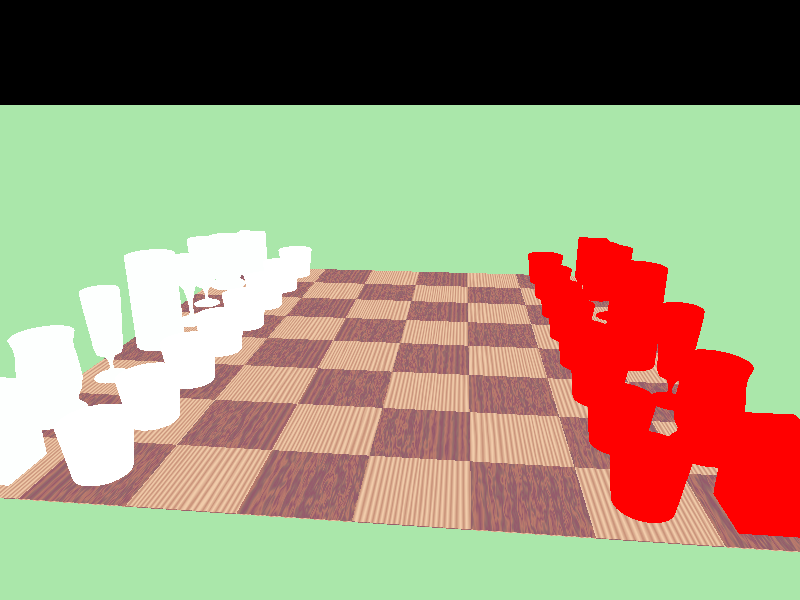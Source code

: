 #include "colors.inc"
#include "metals.inc"
#include "woods.inc"
#include "shapes.inc"           
#include "textures.inc"
#include "glass.inc"
camera {
//   location <3.75-8*cos(2*pi*clock), 5, 2.25-8*(sin(2*pi*clock))>  
   location<5,5,-10>
   look_at <3.75,1,2.25>

   //location<-5,5,-8>
   //look_at <3.75,1,2.25>
}
light_source {< 2, 5, -10> color White
}
/*  PAWNS */
#declare pawn_body = lathe{ quadratic_spline 8,
                       <0,0>,<0.5,0>,<0.5,0.25>,<0.4,0.35>,<0.2,0.95>,
                       <0.25,1>,<0.2,1.05>,<0,1.1> 
                       }            
                                                  
/*#declare gold_pawn = union{
                        object{pawn_body}
                        sphere{<0,1.35,0> 0.3}
                        texture{T_Gold_1B}
                        }     
                        */                         
#declare pawn_height = 0.8;
#declare pawn_radius = 0.5;
#declare tower_height = 1.25;
#declare tower_lado = 0.8;
#declare tower_center = tower_lado/2 ; 
#declare tower_thickness = 0.9;
#declare tower_interior_a = tower_center - tower_center*tower_thickness;
#declare tower_interior_b = tower_center + tower_center*tower_thickness; 
#declare king_height = 2;
#declare king_radius = 0.5;
//pawns
#declare gold_pawn = difference{
                         cone{<0,      0,0>,pawn_radius*0.8, <0,pawn_height   ,0>,pawn_radius }
                         cone{<0,pawn_radius*.05,0>,pawn_radius*0.5, <0,pawn_height+.1,0>,pawn_radius*.9} 
                         material {
                           texture {
                               pigment { color rgbf <1, 1.0, 1, 0.5> }
                               finish { F_Glass4 }
                           }
                             interior { I_Glass caustics 1 }
                           }
} // end of difference



#declare gold_tower = difference{                                    
                         // Round_Box(A, B, WireRadius, Merge)
                        Round_Box(<0,0,0>,<tower_lado, tower_height ,tower_lado>, 0.007, 0)
                        Round_Box(<tower_interior_a, 0, tower_interior_a>,<tower_interior_b, tower_height*1.1,tower_interior_b>, 0.07, 0)
                         material {
                           texture {
                               pigment { color rgbf <0.98, 1.0, 0.99, 0.75> }
                               finish { F_Glass4 }
                           }
                             interior { I_Glass caustics 1 }
                           }

}                                             
#declare gold_king = difference{                                    
                         //<Base_Point>, <Cap_Point>, Radius
                        cylinder{<0,0,0>, <0, king_height, 0>, king_radius}
                          cylinder{<0,king_height*0.1,0>, <0, king_height*1.25, 0>, king_radius*0.95}

                         material {
                           texture {
                               pigment { color rgbf <0.98, 1.0, 0.99, 0.75> }
                               finish { F_Glass4 }
                           }
                             interior { I_Glass caustics 1 }
                           }

}
#declare gold_queen =   lathe{ quadratic_spline 6,
                       <0,0>,<0.3,0.0>,<0.05,0.1>,<0.1,0.6 >,<0.1,0.6>, <0.5, 1.1>
                        material {
                           texture {
                               pigment { color rgbf <0.98, 1.0, 0.99, 0.75> }
                               finish { F_Glass4 }
                           }
                             interior { I_Glass caustics 1 }
                           } 
                       }  
#declare gold_bishop =   lathe{ quadratic_spline 8,
                       <0,0>,<0.15,0.0>,<0.03,0.05>,<0.03,0.15>,<0.1,0.2>,<0.12,0.3 >,<0.15,0.6>, <0.15, 0.7>
                        material {
                           texture {
                                         pigment { color rgbf <0.98, 1.0, 0.99, 0.75> }
                               finish { F_Glass4 }
                           }
                             interior { I_Glass caustics 1 }
                           } 
                       }  
                                                    
#declare gold_knight =   lathe{ quadratic_spline 13,
                       <0.55,0.1>,<1.55,0.1>,<1.15,0.4 >,<1.2,0.5>, <1.2, 0.6>,<1.4,0.8>, <1.5,1.1>, <1.55, 1.1>, <1.5, 1.55>, <1.45, 1.8>, <1.4, 2>, <1.4, 2.2>, <1.55, 2.5>
                       //texture{Glass}
                       material {
                           texture {
                            pigment { color rgbf <0.98, 1.0, 0.99, 0.75> }
                               finish { F_Glass4 }
                           }
                             interior { I_Glass caustics 1 }
                           }  
                       
                       }
                             
#declare silver_pawn = difference{
                         cone{<0,      0,0>,pawn_radius*0.8, <0,pawn_height   ,0>,pawn_radius }
                         cone{<0,pawn_radius*.05,0>,pawn_radius*0.5, <0,pawn_height+.1,0>,pawn_radius*.9} 
                         material {
                           texture {
                               pigment { color rgbf <1, 0.0, 0, 0.5> }
                               finish { F_Glass4 }
                           }
                             interior { I_Glass caustics 1 }
                           }
                        }


#declare silver_tower = difference{                                    
                         // Round_Box(A, B, WireRadius, Merge)
                        Round_Box(<0,0,0>,<tower_lado, tower_height ,tower_lado>, 0.007, 0)
                        Round_Box(<tower_interior_a, 0, tower_interior_a>,<tower_interior_b, tower_height*1.1,tower_interior_b>, 0.07, 0)
                         material {
                           texture {
                               pigment { color rgbf <1, 0.0, 0, 0.5> }
                               finish { F_Glass4 }
                           }
                             interior { I_Glass caustics 1 }
                           }

}                                             
#declare silver_king = difference{                                    
                         //<Base_Point>, <Cap_Point>, Radius
                        cylinder{<0,0,0>, <0, king_height, 0>, king_radius}
                          cylinder{<0,king_height*0.1,0>, <0, king_height*1.25, 0>, king_radius*0.95}

                         material {
                           texture {
                               pigment { color rgbf <1, 0.0, 0, 0.5> }
                               finish { F_Glass4 }
                           }
                             interior { I_Glass caustics 1 }
                           }

}
#declare silver_queen =   lathe{ quadratic_spline 6,
                       <0,0>,<0.3,0.0>,<0.05,0.1>,<0.1,0.6 >,<0.1,0.6>, <0.5, 1.1>
                         material {
                           texture {
                               pigment { color rgbf <1, 0.0, 0, 0.5> }
                               finish { F_Glass4 }
                           }
                             interior { I_Glass caustics 1 }
                           }
                       }  
#declare silver_bishop =   lathe{ quadratic_spline 8,
                       <0,0>,<0.15,0.0>,<0.03,0.05>,<0.03,0.15>,<0.1,0.2>,<0.12,0.3 >,<0.15,0.6>, <0.15, 0.7>
                         material {
                           texture {
                               pigment { color rgbf <1, 0.0, 0, 0.5> }
                               finish { F_Glass4 }
                           }
                             interior { I_Glass caustics 1 }
                           }
                       }  
                                                    
#declare silver_knight =   lathe{ quadratic_spline 13,
                       <0.55,0.1>,<1.55,0.1>,<1.15,0.4 >,<1.2,0.5>, <1.2, 0.6>,<1.4,0.8>, <1.5,1.1>, <1.55, 1.1>, <1.5, 1.55>, <1.45, 1.8>, <1.4, 2>, <1.4, 2.2>, <1.55, 2.5>
                       //texture{Glass}
                         material {
                           texture {
                               pigment { color rgbf <1, 0.0, 0, 0.5> }
                               finish { F_Glass4 }
                           }
                             interior { I_Glass caustics 1 }
                           }
                       }
                                                            
/* Horizontal Plane */
plane{ <0,1,0>, -0.012 pigment{ rgb<0.4,0.8,0.4> } }
/* Chess Board */
box{ <9.75,-2,8.25> <-2.25,0.0,-3.75> 
                texture{checker texture {T_Wood4},texture{T_Wood1 } 
                        scale<1.5,0,1.5> translate<0.75,0,0.75>} 
   }
/* Display Chess set */
object{gold_pawn translate <0,0,-3>}   
object{gold_pawn translate <0,0,-1.5>}
object{gold_pawn}
object{gold_pawn translate <0,0,1.5>}
object{gold_pawn translate <0,0,3>}
object{gold_pawn translate <0,0,4.5>}
object{gold_pawn translate <0,0,6>}    
object{gold_pawn translate <0,0,7.5>}
object{silver_pawn translate <7.5,0,-3>}   
object{silver_pawn translate <7.5,0,-1.5>}
object{silver_pawn translate <7.5,0,0>}
object{silver_pawn translate <7.5,0,1.5>}
object{silver_pawn translate <7.5,0,3>}
object{silver_pawn translate <7.5,0,4.5>}
object{silver_pawn translate <7.5,0,6>}    
object{silver_pawn translate <7.5,0,7.5>}           


object{gold_tower translate <-1.875,0, 7.25>} 
object{gold_tower translate <-1.875,0, -3.5>}

object{gold_knight translate <-5.3,0, -5.6> scale<0.3, 0.6, 0.3>}                
object{gold_knight translate <-5.3,0, 20> scale<0.3, 0.6, 0.3>}                
                                                               
                                                               
 
object{gold_bishop scale<2.2, 2.5, 2.2> translate <-1.6, 0, 0>}
object{gold_bishop scale<2.2, 2.5, 2.2> translate <-1.6, 0, 4.5>}


object{gold_king translate <-1.5,0, 1.75>}                
object{gold_queen translate<-1, 0, 2.25> scale<1.4,1.4,1.4> }                     
                     
                     
                     
                     
                     
object{silver_tower translate <8.5,0, 7.25>} 
object{silver_tower translate <8.5,0, -3.5>}

object{silver_knight translate <29,0, -5.6> scale<0.3, 0.6, 0.3>}                
object{silver_knight translate <29,0, 20> scale<0.3, 0.6, 0.3>}                
                                                               
                                                               
 
object{silver_bishop scale<2.2, 2.5, 2.2> translate <8.75, 0, 0>}
object{silver_bishop scale<2.2, 2.5, 2.2> translate <8.75, 0, 4.5>}


object{silver_king translate <8.5,0, 1.75>}                
object{silver_queen translate<6.25, 0, 2.25> scale<1.4,1.4,1.4> }
